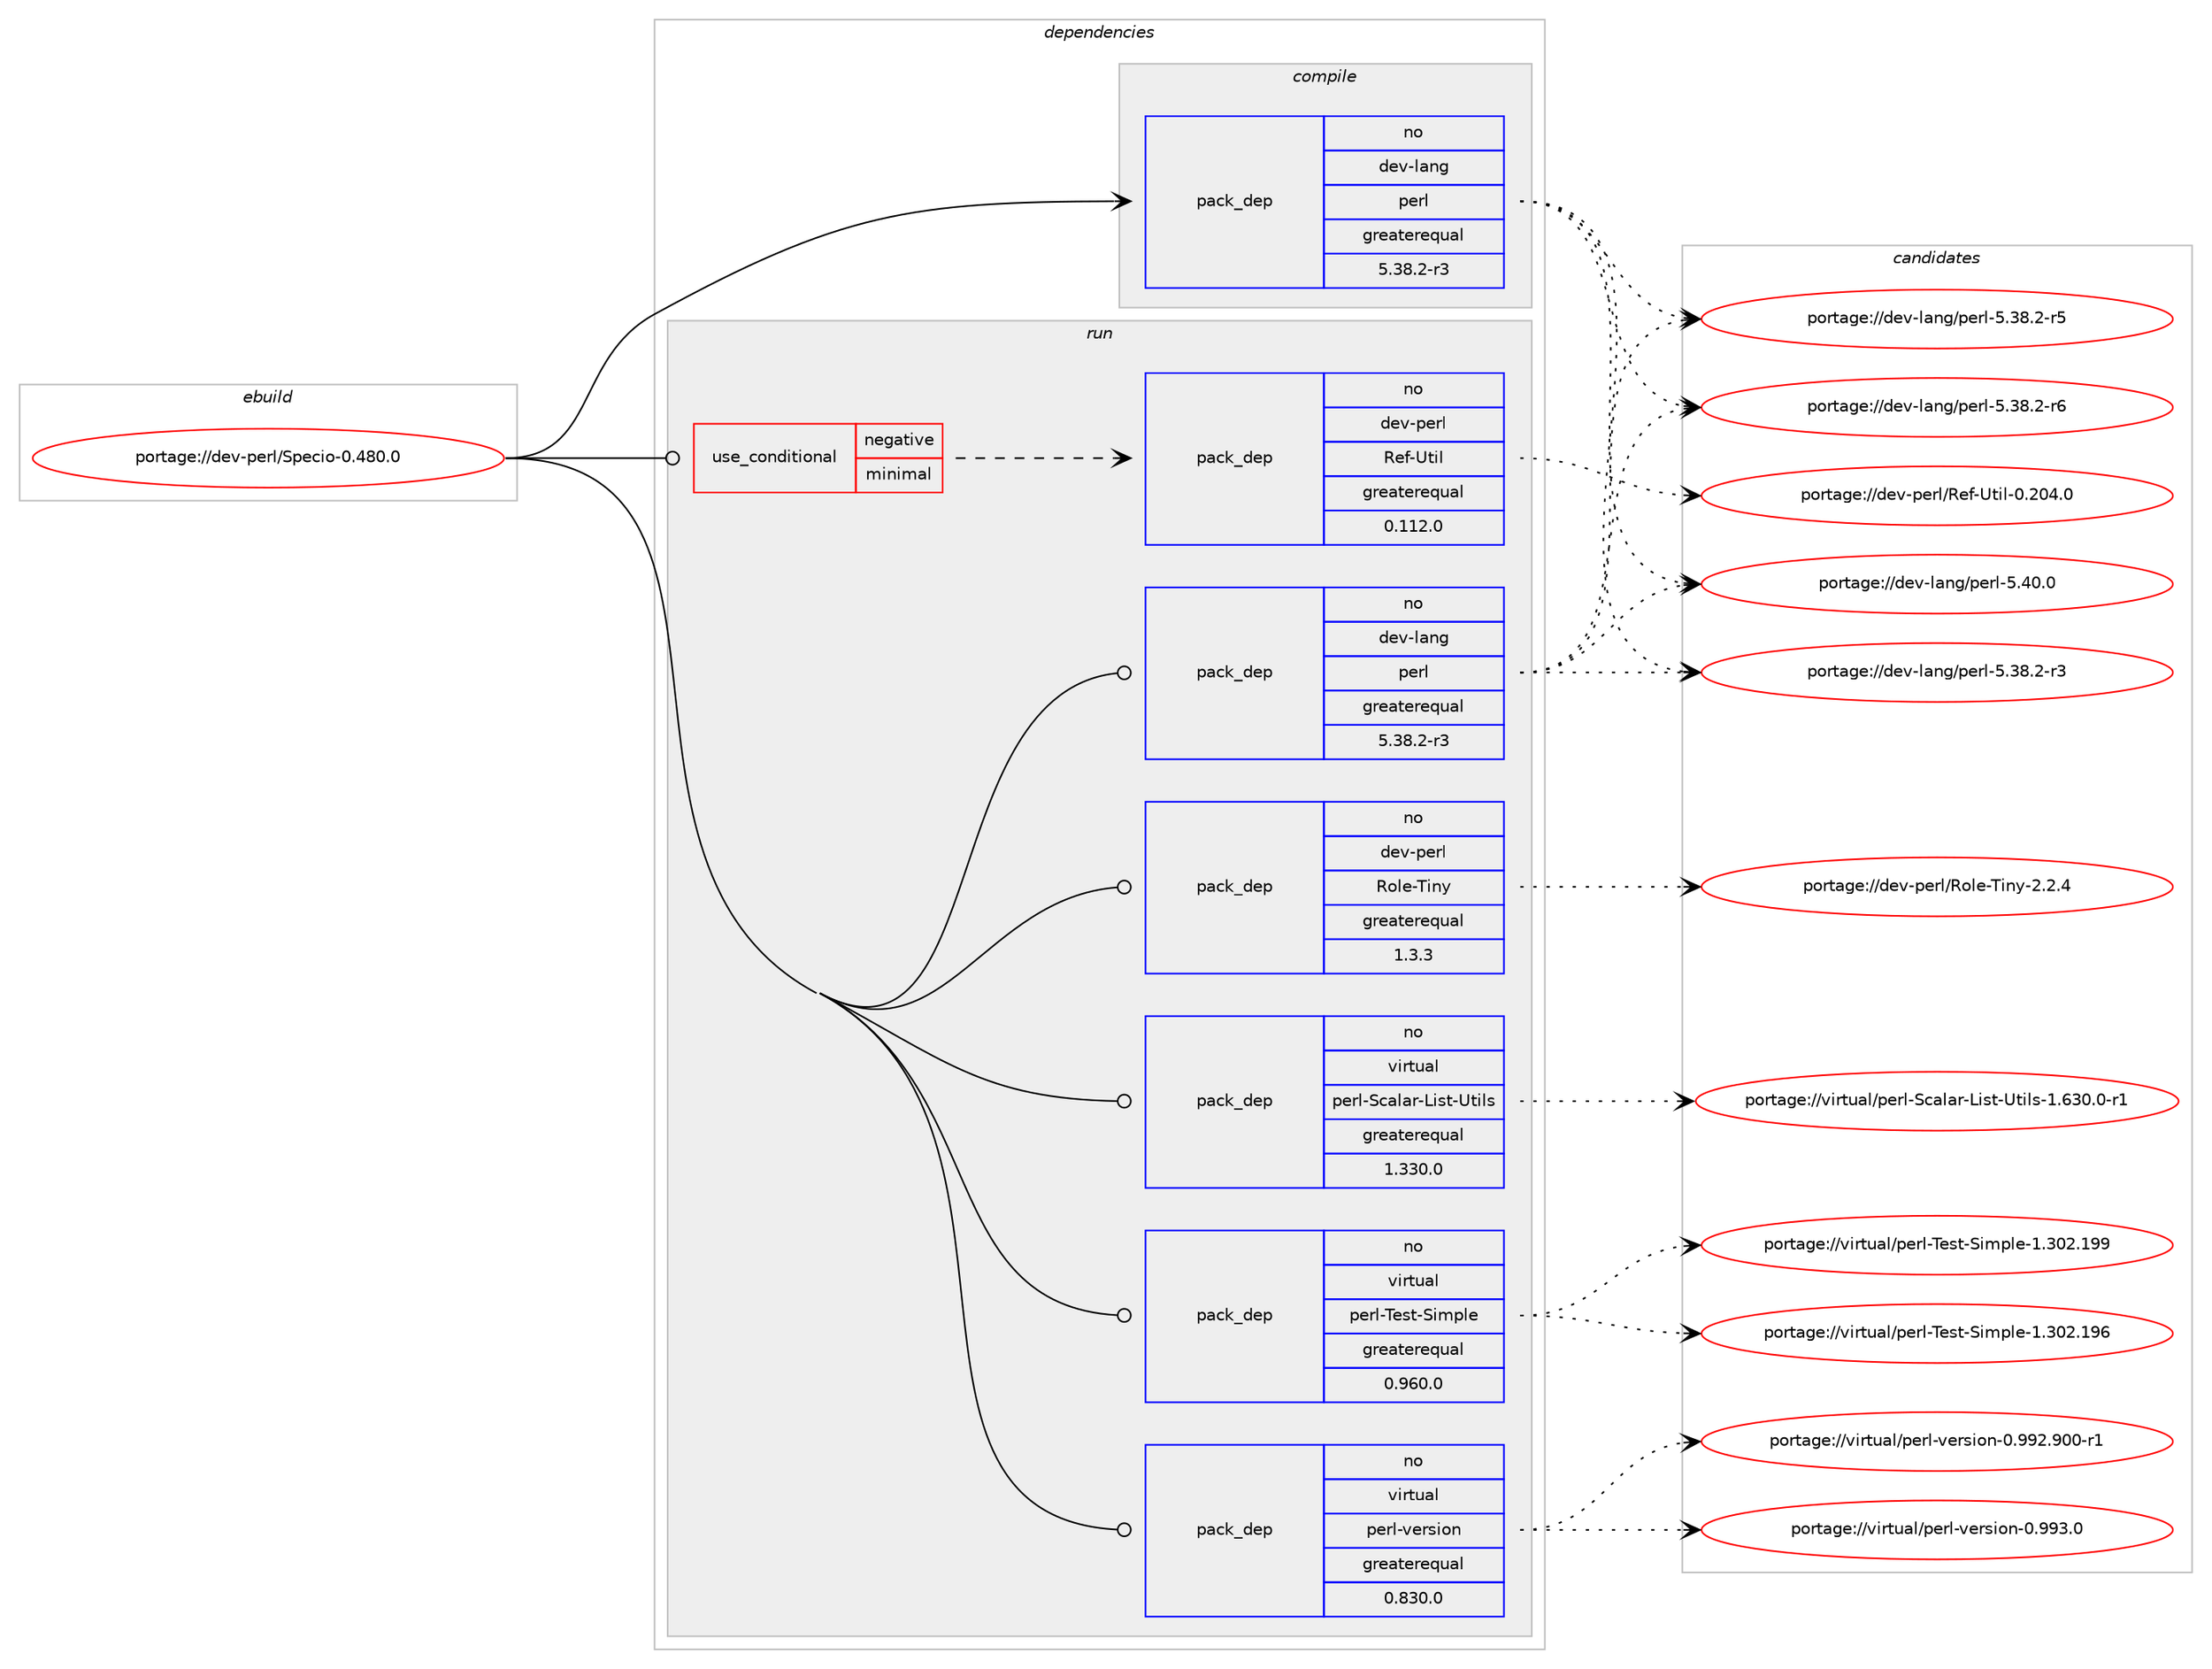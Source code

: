 digraph prolog {

# *************
# Graph options
# *************

newrank=true;
concentrate=true;
compound=true;
graph [rankdir=LR,fontname=Helvetica,fontsize=10,ranksep=1.5];#, ranksep=2.5, nodesep=0.2];
edge  [arrowhead=vee];
node  [fontname=Helvetica,fontsize=10];

# **********
# The ebuild
# **********

subgraph cluster_leftcol {
color=gray;
rank=same;
label=<<i>ebuild</i>>;
id [label="portage://dev-perl/Specio-0.480.0", color=red, width=4, href="../dev-perl/Specio-0.480.0.svg"];
}

# ****************
# The dependencies
# ****************

subgraph cluster_midcol {
color=gray;
label=<<i>dependencies</i>>;
subgraph cluster_compile {
fillcolor="#eeeeee";
style=filled;
label=<<i>compile</i>>;
subgraph pack38090 {
dependency68432 [label=<<TABLE BORDER="0" CELLBORDER="1" CELLSPACING="0" CELLPADDING="4" WIDTH="220"><TR><TD ROWSPAN="6" CELLPADDING="30">pack_dep</TD></TR><TR><TD WIDTH="110">no</TD></TR><TR><TD>dev-lang</TD></TR><TR><TD>perl</TD></TR><TR><TD>greaterequal</TD></TR><TR><TD>5.38.2-r3</TD></TR></TABLE>>, shape=none, color=blue];
}
id:e -> dependency68432:w [weight=20,style="solid",arrowhead="vee"];
}
subgraph cluster_compileandrun {
fillcolor="#eeeeee";
style=filled;
label=<<i>compile and run</i>>;
}
subgraph cluster_run {
fillcolor="#eeeeee";
style=filled;
label=<<i>run</i>>;
subgraph cond29148 {
dependency68433 [label=<<TABLE BORDER="0" CELLBORDER="1" CELLSPACING="0" CELLPADDING="4"><TR><TD ROWSPAN="3" CELLPADDING="10">use_conditional</TD></TR><TR><TD>negative</TD></TR><TR><TD>minimal</TD></TR></TABLE>>, shape=none, color=red];
subgraph pack38091 {
dependency68434 [label=<<TABLE BORDER="0" CELLBORDER="1" CELLSPACING="0" CELLPADDING="4" WIDTH="220"><TR><TD ROWSPAN="6" CELLPADDING="30">pack_dep</TD></TR><TR><TD WIDTH="110">no</TD></TR><TR><TD>dev-perl</TD></TR><TR><TD>Ref-Util</TD></TR><TR><TD>greaterequal</TD></TR><TR><TD>0.112.0</TD></TR></TABLE>>, shape=none, color=blue];
}
dependency68433:e -> dependency68434:w [weight=20,style="dashed",arrowhead="vee"];
}
id:e -> dependency68433:w [weight=20,style="solid",arrowhead="odot"];
subgraph pack38092 {
dependency68435 [label=<<TABLE BORDER="0" CELLBORDER="1" CELLSPACING="0" CELLPADDING="4" WIDTH="220"><TR><TD ROWSPAN="6" CELLPADDING="30">pack_dep</TD></TR><TR><TD WIDTH="110">no</TD></TR><TR><TD>dev-lang</TD></TR><TR><TD>perl</TD></TR><TR><TD>greaterequal</TD></TR><TR><TD>5.38.2-r3</TD></TR></TABLE>>, shape=none, color=blue];
}
id:e -> dependency68435:w [weight=20,style="solid",arrowhead="odot"];
# *** BEGIN UNKNOWN DEPENDENCY TYPE (TODO) ***
# id -> package_dependency(portage://dev-perl/Specio-0.480.0,run,no,dev-lang,perl,none,[,,],any_same_slot,[])
# *** END UNKNOWN DEPENDENCY TYPE (TODO) ***

# *** BEGIN UNKNOWN DEPENDENCY TYPE (TODO) ***
# id -> package_dependency(portage://dev-perl/Specio-0.480.0,run,no,dev-perl,Devel-StackTrace,none,[,,],[],[])
# *** END UNKNOWN DEPENDENCY TYPE (TODO) ***

# *** BEGIN UNKNOWN DEPENDENCY TYPE (TODO) ***
# id -> package_dependency(portage://dev-perl/Specio-0.480.0,run,no,dev-perl,Eval-Closure,none,[,,],[],[])
# *** END UNKNOWN DEPENDENCY TYPE (TODO) ***

# *** BEGIN UNKNOWN DEPENDENCY TYPE (TODO) ***
# id -> package_dependency(portage://dev-perl/Specio-0.480.0,run,no,dev-perl,MRO-Compat,none,[,,],[],[])
# *** END UNKNOWN DEPENDENCY TYPE (TODO) ***

# *** BEGIN UNKNOWN DEPENDENCY TYPE (TODO) ***
# id -> package_dependency(portage://dev-perl/Specio-0.480.0,run,no,dev-perl,Module-Runtime,none,[,,],[],[])
# *** END UNKNOWN DEPENDENCY TYPE (TODO) ***

subgraph pack38093 {
dependency68436 [label=<<TABLE BORDER="0" CELLBORDER="1" CELLSPACING="0" CELLPADDING="4" WIDTH="220"><TR><TD ROWSPAN="6" CELLPADDING="30">pack_dep</TD></TR><TR><TD WIDTH="110">no</TD></TR><TR><TD>dev-perl</TD></TR><TR><TD>Role-Tiny</TD></TR><TR><TD>greaterequal</TD></TR><TR><TD>1.3.3</TD></TR></TABLE>>, shape=none, color=blue];
}
id:e -> dependency68436:w [weight=20,style="solid",arrowhead="odot"];
# *** BEGIN UNKNOWN DEPENDENCY TYPE (TODO) ***
# id -> package_dependency(portage://dev-perl/Specio-0.480.0,run,no,dev-perl,Sub-Quote,none,[,,],[],[])
# *** END UNKNOWN DEPENDENCY TYPE (TODO) ***

# *** BEGIN UNKNOWN DEPENDENCY TYPE (TODO) ***
# id -> package_dependency(portage://dev-perl/Specio-0.480.0,run,no,dev-perl,Test-Fatal,none,[,,],[],[])
# *** END UNKNOWN DEPENDENCY TYPE (TODO) ***

# *** BEGIN UNKNOWN DEPENDENCY TYPE (TODO) ***
# id -> package_dependency(portage://dev-perl/Specio-0.480.0,run,no,dev-perl,Try-Tiny,none,[,,],[],[])
# *** END UNKNOWN DEPENDENCY TYPE (TODO) ***

# *** BEGIN UNKNOWN DEPENDENCY TYPE (TODO) ***
# id -> package_dependency(portage://dev-perl/Specio-0.480.0,run,no,dev-perl,XString,none,[,,],[],[])
# *** END UNKNOWN DEPENDENCY TYPE (TODO) ***

# *** BEGIN UNKNOWN DEPENDENCY TYPE (TODO) ***
# id -> package_dependency(portage://dev-perl/Specio-0.480.0,run,no,virtual,perl-Carp,none,[,,],[],[])
# *** END UNKNOWN DEPENDENCY TYPE (TODO) ***

# *** BEGIN UNKNOWN DEPENDENCY TYPE (TODO) ***
# id -> package_dependency(portage://dev-perl/Specio-0.480.0,run,no,virtual,perl-Encode,none,[,,],[],[])
# *** END UNKNOWN DEPENDENCY TYPE (TODO) ***

# *** BEGIN UNKNOWN DEPENDENCY TYPE (TODO) ***
# id -> package_dependency(portage://dev-perl/Specio-0.480.0,run,no,virtual,perl-Exporter,none,[,,],[],[])
# *** END UNKNOWN DEPENDENCY TYPE (TODO) ***

# *** BEGIN UNKNOWN DEPENDENCY TYPE (TODO) ***
# id -> package_dependency(portage://dev-perl/Specio-0.480.0,run,no,virtual,perl-IO,none,[,,],[],[])
# *** END UNKNOWN DEPENDENCY TYPE (TODO) ***

subgraph pack38094 {
dependency68437 [label=<<TABLE BORDER="0" CELLBORDER="1" CELLSPACING="0" CELLPADDING="4" WIDTH="220"><TR><TD ROWSPAN="6" CELLPADDING="30">pack_dep</TD></TR><TR><TD WIDTH="110">no</TD></TR><TR><TD>virtual</TD></TR><TR><TD>perl-Scalar-List-Utils</TD></TR><TR><TD>greaterequal</TD></TR><TR><TD>1.330.0</TD></TR></TABLE>>, shape=none, color=blue];
}
id:e -> dependency68437:w [weight=20,style="solid",arrowhead="odot"];
# *** BEGIN UNKNOWN DEPENDENCY TYPE (TODO) ***
# id -> package_dependency(portage://dev-perl/Specio-0.480.0,run,no,virtual,perl-Storable,none,[,,],[],[])
# *** END UNKNOWN DEPENDENCY TYPE (TODO) ***

subgraph pack38095 {
dependency68438 [label=<<TABLE BORDER="0" CELLBORDER="1" CELLSPACING="0" CELLPADDING="4" WIDTH="220"><TR><TD ROWSPAN="6" CELLPADDING="30">pack_dep</TD></TR><TR><TD WIDTH="110">no</TD></TR><TR><TD>virtual</TD></TR><TR><TD>perl-Test-Simple</TD></TR><TR><TD>greaterequal</TD></TR><TR><TD>0.960.0</TD></TR></TABLE>>, shape=none, color=blue];
}
id:e -> dependency68438:w [weight=20,style="solid",arrowhead="odot"];
# *** BEGIN UNKNOWN DEPENDENCY TYPE (TODO) ***
# id -> package_dependency(portage://dev-perl/Specio-0.480.0,run,no,virtual,perl-parent,none,[,,],[],[])
# *** END UNKNOWN DEPENDENCY TYPE (TODO) ***

subgraph pack38096 {
dependency68439 [label=<<TABLE BORDER="0" CELLBORDER="1" CELLSPACING="0" CELLPADDING="4" WIDTH="220"><TR><TD ROWSPAN="6" CELLPADDING="30">pack_dep</TD></TR><TR><TD WIDTH="110">no</TD></TR><TR><TD>virtual</TD></TR><TR><TD>perl-version</TD></TR><TR><TD>greaterequal</TD></TR><TR><TD>0.830.0</TD></TR></TABLE>>, shape=none, color=blue];
}
id:e -> dependency68439:w [weight=20,style="solid",arrowhead="odot"];
}
}

# **************
# The candidates
# **************

subgraph cluster_choices {
rank=same;
color=gray;
label=<<i>candidates</i>>;

subgraph choice38090 {
color=black;
nodesep=1;
choice100101118451089711010347112101114108455346515646504511451 [label="portage://dev-lang/perl-5.38.2-r3", color=red, width=4,href="../dev-lang/perl-5.38.2-r3.svg"];
choice100101118451089711010347112101114108455346515646504511453 [label="portage://dev-lang/perl-5.38.2-r5", color=red, width=4,href="../dev-lang/perl-5.38.2-r5.svg"];
choice100101118451089711010347112101114108455346515646504511454 [label="portage://dev-lang/perl-5.38.2-r6", color=red, width=4,href="../dev-lang/perl-5.38.2-r6.svg"];
choice10010111845108971101034711210111410845534652484648 [label="portage://dev-lang/perl-5.40.0", color=red, width=4,href="../dev-lang/perl-5.40.0.svg"];
dependency68432:e -> choice100101118451089711010347112101114108455346515646504511451:w [style=dotted,weight="100"];
dependency68432:e -> choice100101118451089711010347112101114108455346515646504511453:w [style=dotted,weight="100"];
dependency68432:e -> choice100101118451089711010347112101114108455346515646504511454:w [style=dotted,weight="100"];
dependency68432:e -> choice10010111845108971101034711210111410845534652484648:w [style=dotted,weight="100"];
}
subgraph choice38091 {
color=black;
nodesep=1;
choice10010111845112101114108478210110245851161051084548465048524648 [label="portage://dev-perl/Ref-Util-0.204.0", color=red, width=4,href="../dev-perl/Ref-Util-0.204.0.svg"];
dependency68434:e -> choice10010111845112101114108478210110245851161051084548465048524648:w [style=dotted,weight="100"];
}
subgraph choice38092 {
color=black;
nodesep=1;
choice100101118451089711010347112101114108455346515646504511451 [label="portage://dev-lang/perl-5.38.2-r3", color=red, width=4,href="../dev-lang/perl-5.38.2-r3.svg"];
choice100101118451089711010347112101114108455346515646504511453 [label="portage://dev-lang/perl-5.38.2-r5", color=red, width=4,href="../dev-lang/perl-5.38.2-r5.svg"];
choice100101118451089711010347112101114108455346515646504511454 [label="portage://dev-lang/perl-5.38.2-r6", color=red, width=4,href="../dev-lang/perl-5.38.2-r6.svg"];
choice10010111845108971101034711210111410845534652484648 [label="portage://dev-lang/perl-5.40.0", color=red, width=4,href="../dev-lang/perl-5.40.0.svg"];
dependency68435:e -> choice100101118451089711010347112101114108455346515646504511451:w [style=dotted,weight="100"];
dependency68435:e -> choice100101118451089711010347112101114108455346515646504511453:w [style=dotted,weight="100"];
dependency68435:e -> choice100101118451089711010347112101114108455346515646504511454:w [style=dotted,weight="100"];
dependency68435:e -> choice10010111845108971101034711210111410845534652484648:w [style=dotted,weight="100"];
}
subgraph choice38093 {
color=black;
nodesep=1;
choice1001011184511210111410847821111081014584105110121455046504652 [label="portage://dev-perl/Role-Tiny-2.2.4", color=red, width=4,href="../dev-perl/Role-Tiny-2.2.4.svg"];
dependency68436:e -> choice1001011184511210111410847821111081014584105110121455046504652:w [style=dotted,weight="100"];
}
subgraph choice38094 {
color=black;
nodesep=1;
choice118105114116117971084711210111410845839997108971144576105115116458511610510811545494654514846484511449 [label="portage://virtual/perl-Scalar-List-Utils-1.630.0-r1", color=red, width=4,href="../virtual/perl-Scalar-List-Utils-1.630.0-r1.svg"];
dependency68437:e -> choice118105114116117971084711210111410845839997108971144576105115116458511610510811545494654514846484511449:w [style=dotted,weight="100"];
}
subgraph choice38095 {
color=black;
nodesep=1;
choice11810511411611797108471121011141084584101115116458310510911210810145494651485046495754 [label="portage://virtual/perl-Test-Simple-1.302.196", color=red, width=4,href="../virtual/perl-Test-Simple-1.302.196.svg"];
choice11810511411611797108471121011141084584101115116458310510911210810145494651485046495757 [label="portage://virtual/perl-Test-Simple-1.302.199", color=red, width=4,href="../virtual/perl-Test-Simple-1.302.199.svg"];
dependency68438:e -> choice11810511411611797108471121011141084584101115116458310510911210810145494651485046495754:w [style=dotted,weight="100"];
dependency68438:e -> choice11810511411611797108471121011141084584101115116458310510911210810145494651485046495757:w [style=dotted,weight="100"];
}
subgraph choice38096 {
color=black;
nodesep=1;
choice118105114116117971084711210111410845118101114115105111110454846575750465748484511449 [label="portage://virtual/perl-version-0.992.900-r1", color=red, width=4,href="../virtual/perl-version-0.992.900-r1.svg"];
choice1181051141161179710847112101114108451181011141151051111104548465757514648 [label="portage://virtual/perl-version-0.993.0", color=red, width=4,href="../virtual/perl-version-0.993.0.svg"];
dependency68439:e -> choice118105114116117971084711210111410845118101114115105111110454846575750465748484511449:w [style=dotted,weight="100"];
dependency68439:e -> choice1181051141161179710847112101114108451181011141151051111104548465757514648:w [style=dotted,weight="100"];
}
}

}
